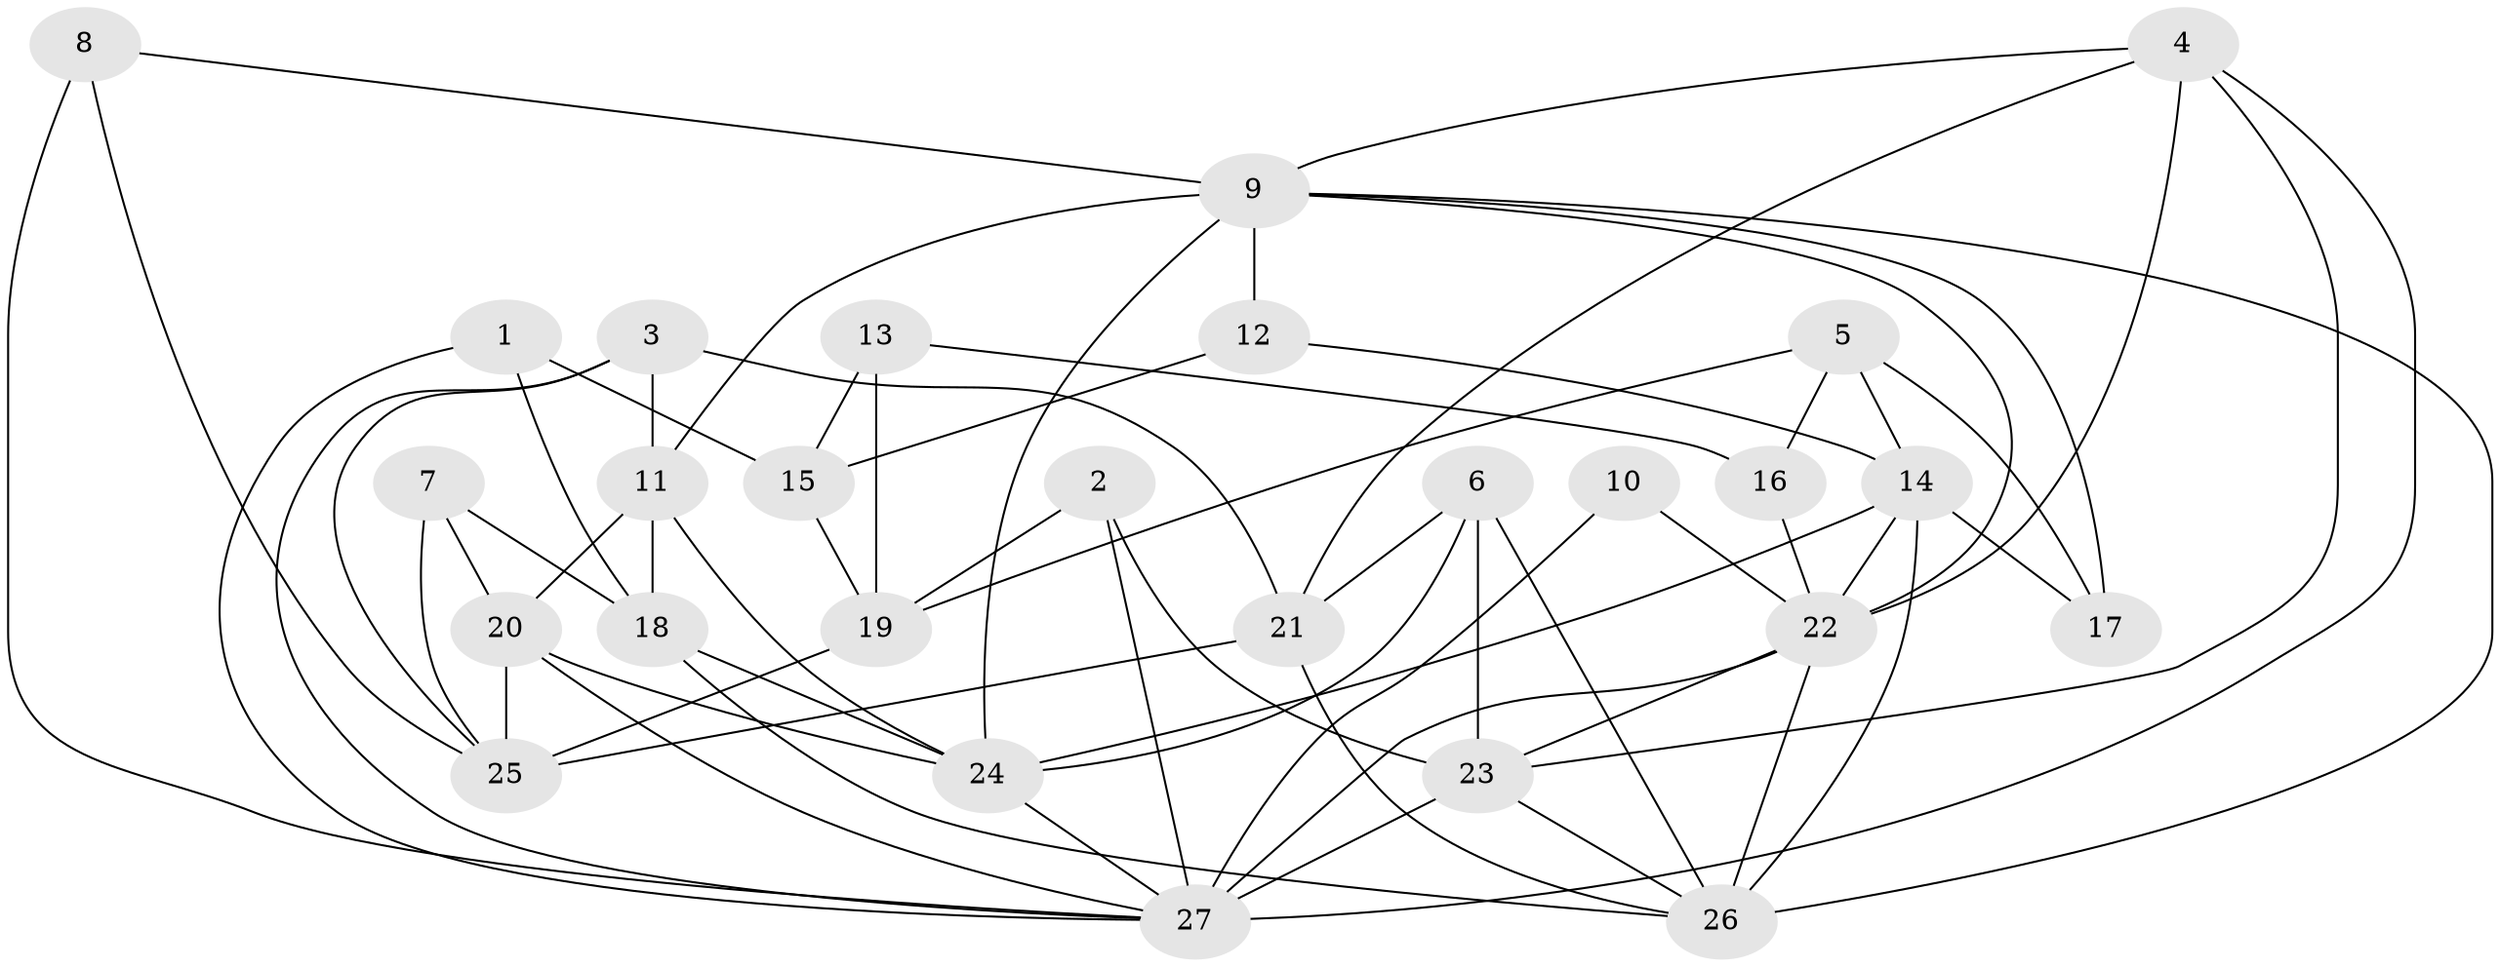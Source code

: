 // original degree distribution, {3: 0.2830188679245283, 5: 0.18867924528301888, 2: 0.1509433962264151, 4: 0.22641509433962265, 6: 0.07547169811320754, 7: 0.05660377358490566, 8: 0.018867924528301886}
// Generated by graph-tools (version 1.1) at 2025/26/03/09/25 03:26:09]
// undirected, 27 vertices, 65 edges
graph export_dot {
graph [start="1"]
  node [color=gray90,style=filled];
  1;
  2;
  3;
  4;
  5;
  6;
  7;
  8;
  9;
  10;
  11;
  12;
  13;
  14;
  15;
  16;
  17;
  18;
  19;
  20;
  21;
  22;
  23;
  24;
  25;
  26;
  27;
  1 -- 15 [weight=1.0];
  1 -- 18 [weight=1.0];
  1 -- 27 [weight=1.0];
  2 -- 19 [weight=1.0];
  2 -- 23 [weight=1.0];
  2 -- 27 [weight=1.0];
  3 -- 11 [weight=1.0];
  3 -- 21 [weight=1.0];
  3 -- 25 [weight=1.0];
  3 -- 27 [weight=1.0];
  4 -- 9 [weight=1.0];
  4 -- 21 [weight=1.0];
  4 -- 22 [weight=1.0];
  4 -- 23 [weight=1.0];
  4 -- 27 [weight=1.0];
  5 -- 14 [weight=2.0];
  5 -- 16 [weight=2.0];
  5 -- 17 [weight=1.0];
  5 -- 19 [weight=1.0];
  6 -- 21 [weight=1.0];
  6 -- 23 [weight=3.0];
  6 -- 24 [weight=1.0];
  6 -- 26 [weight=1.0];
  7 -- 18 [weight=3.0];
  7 -- 20 [weight=2.0];
  7 -- 25 [weight=1.0];
  8 -- 9 [weight=1.0];
  8 -- 25 [weight=1.0];
  8 -- 27 [weight=1.0];
  9 -- 11 [weight=1.0];
  9 -- 12 [weight=1.0];
  9 -- 17 [weight=1.0];
  9 -- 22 [weight=1.0];
  9 -- 24 [weight=1.0];
  9 -- 26 [weight=1.0];
  10 -- 22 [weight=1.0];
  10 -- 27 [weight=1.0];
  11 -- 18 [weight=1.0];
  11 -- 20 [weight=2.0];
  11 -- 24 [weight=1.0];
  12 -- 14 [weight=1.0];
  12 -- 15 [weight=1.0];
  13 -- 15 [weight=1.0];
  13 -- 16 [weight=1.0];
  13 -- 19 [weight=1.0];
  14 -- 17 [weight=1.0];
  14 -- 22 [weight=1.0];
  14 -- 24 [weight=1.0];
  14 -- 26 [weight=2.0];
  15 -- 19 [weight=1.0];
  16 -- 22 [weight=1.0];
  18 -- 24 [weight=1.0];
  18 -- 26 [weight=1.0];
  19 -- 25 [weight=2.0];
  20 -- 24 [weight=1.0];
  20 -- 25 [weight=1.0];
  20 -- 27 [weight=1.0];
  21 -- 25 [weight=1.0];
  21 -- 26 [weight=1.0];
  22 -- 23 [weight=1.0];
  22 -- 26 [weight=1.0];
  22 -- 27 [weight=1.0];
  23 -- 26 [weight=1.0];
  23 -- 27 [weight=3.0];
  24 -- 27 [weight=1.0];
}
